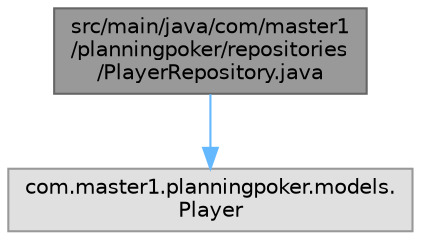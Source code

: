 digraph "src/main/java/com/master1/planningpoker/repositories/PlayerRepository.java"
{
 // LATEX_PDF_SIZE
  bgcolor="transparent";
  edge [fontname=Helvetica,fontsize=10,labelfontname=Helvetica,labelfontsize=10];
  node [fontname=Helvetica,fontsize=10,shape=box,height=0.2,width=0.4];
  Node1 [id="Node000001",label="src/main/java/com/master1\l/planningpoker/repositories\l/PlayerRepository.java",height=0.2,width=0.4,color="gray40", fillcolor="grey60", style="filled", fontcolor="black",tooltip=" "];
  Node1 -> Node2 [id="edge1_Node000001_Node000002",color="steelblue1",style="solid",tooltip=" "];
  Node2 [id="Node000002",label="com.master1.planningpoker.models.\lPlayer",height=0.2,width=0.4,color="grey60", fillcolor="#E0E0E0", style="filled",tooltip=" "];
}
